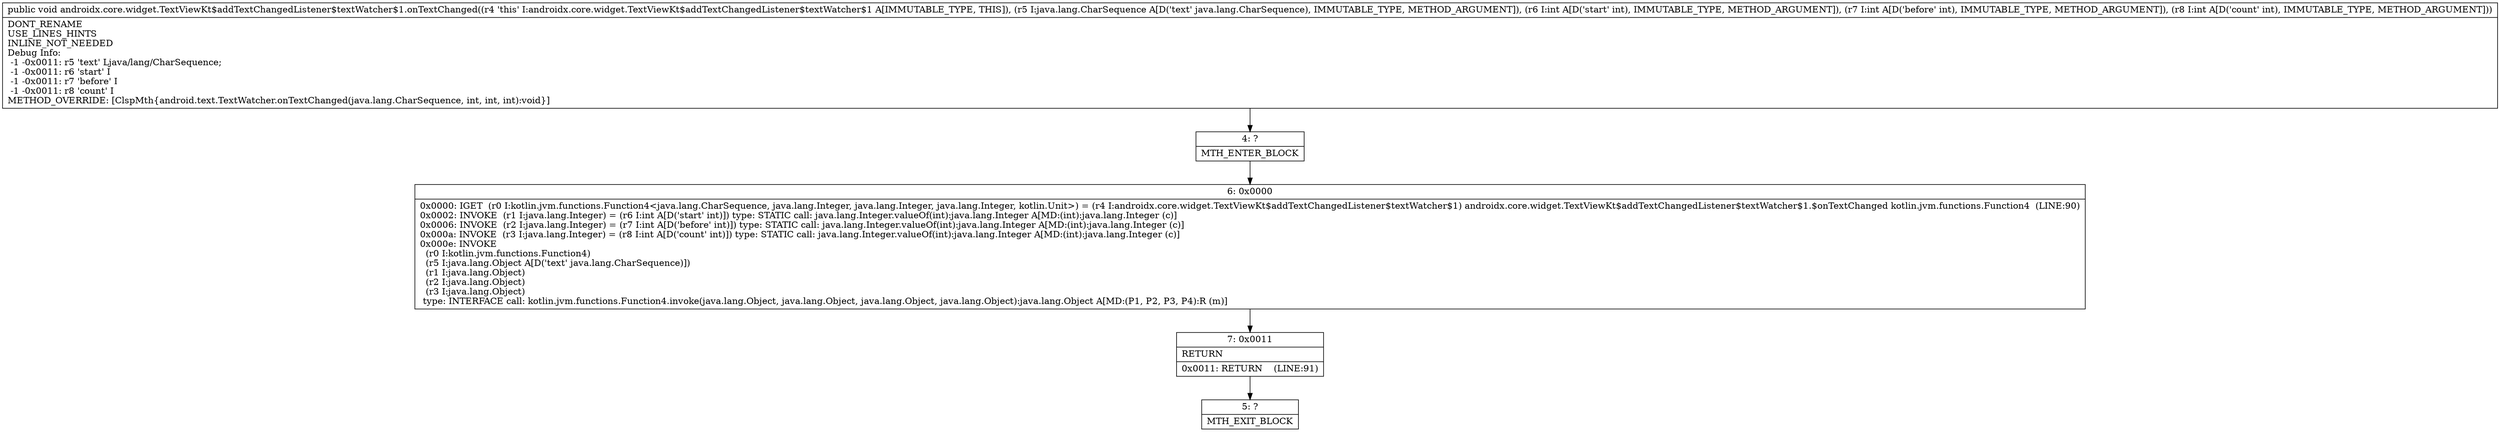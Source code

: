 digraph "CFG forandroidx.core.widget.TextViewKt$addTextChangedListener$textWatcher$1.onTextChanged(Ljava\/lang\/CharSequence;III)V" {
Node_4 [shape=record,label="{4\:\ ?|MTH_ENTER_BLOCK\l}"];
Node_6 [shape=record,label="{6\:\ 0x0000|0x0000: IGET  (r0 I:kotlin.jvm.functions.Function4\<java.lang.CharSequence, java.lang.Integer, java.lang.Integer, java.lang.Integer, kotlin.Unit\>) = (r4 I:androidx.core.widget.TextViewKt$addTextChangedListener$textWatcher$1) androidx.core.widget.TextViewKt$addTextChangedListener$textWatcher$1.$onTextChanged kotlin.jvm.functions.Function4  (LINE:90)\l0x0002: INVOKE  (r1 I:java.lang.Integer) = (r6 I:int A[D('start' int)]) type: STATIC call: java.lang.Integer.valueOf(int):java.lang.Integer A[MD:(int):java.lang.Integer (c)]\l0x0006: INVOKE  (r2 I:java.lang.Integer) = (r7 I:int A[D('before' int)]) type: STATIC call: java.lang.Integer.valueOf(int):java.lang.Integer A[MD:(int):java.lang.Integer (c)]\l0x000a: INVOKE  (r3 I:java.lang.Integer) = (r8 I:int A[D('count' int)]) type: STATIC call: java.lang.Integer.valueOf(int):java.lang.Integer A[MD:(int):java.lang.Integer (c)]\l0x000e: INVOKE  \l  (r0 I:kotlin.jvm.functions.Function4)\l  (r5 I:java.lang.Object A[D('text' java.lang.CharSequence)])\l  (r1 I:java.lang.Object)\l  (r2 I:java.lang.Object)\l  (r3 I:java.lang.Object)\l type: INTERFACE call: kotlin.jvm.functions.Function4.invoke(java.lang.Object, java.lang.Object, java.lang.Object, java.lang.Object):java.lang.Object A[MD:(P1, P2, P3, P4):R (m)]\l}"];
Node_7 [shape=record,label="{7\:\ 0x0011|RETURN\l|0x0011: RETURN    (LINE:91)\l}"];
Node_5 [shape=record,label="{5\:\ ?|MTH_EXIT_BLOCK\l}"];
MethodNode[shape=record,label="{public void androidx.core.widget.TextViewKt$addTextChangedListener$textWatcher$1.onTextChanged((r4 'this' I:androidx.core.widget.TextViewKt$addTextChangedListener$textWatcher$1 A[IMMUTABLE_TYPE, THIS]), (r5 I:java.lang.CharSequence A[D('text' java.lang.CharSequence), IMMUTABLE_TYPE, METHOD_ARGUMENT]), (r6 I:int A[D('start' int), IMMUTABLE_TYPE, METHOD_ARGUMENT]), (r7 I:int A[D('before' int), IMMUTABLE_TYPE, METHOD_ARGUMENT]), (r8 I:int A[D('count' int), IMMUTABLE_TYPE, METHOD_ARGUMENT]))  | DONT_RENAME\lUSE_LINES_HINTS\lINLINE_NOT_NEEDED\lDebug Info:\l  \-1 \-0x0011: r5 'text' Ljava\/lang\/CharSequence;\l  \-1 \-0x0011: r6 'start' I\l  \-1 \-0x0011: r7 'before' I\l  \-1 \-0x0011: r8 'count' I\lMETHOD_OVERRIDE: [ClspMth\{android.text.TextWatcher.onTextChanged(java.lang.CharSequence, int, int, int):void\}]\l}"];
MethodNode -> Node_4;Node_4 -> Node_6;
Node_6 -> Node_7;
Node_7 -> Node_5;
}


